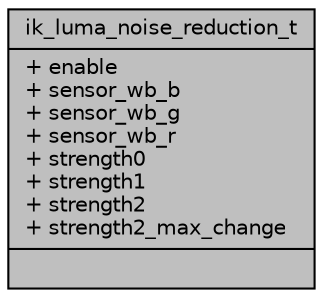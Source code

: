 digraph "ik_luma_noise_reduction_t"
{
 // INTERACTIVE_SVG=YES
 // LATEX_PDF_SIZE
  bgcolor="transparent";
  edge [fontname="Helvetica",fontsize="10",labelfontname="Helvetica",labelfontsize="10"];
  node [fontname="Helvetica",fontsize="10",shape=record];
  Node1 [label="{ik_luma_noise_reduction_t\n|+ enable\l+ sensor_wb_b\l+ sensor_wb_g\l+ sensor_wb_r\l+ strength0\l+ strength1\l+ strength2\l+ strength2_max_change\l|}",height=0.2,width=0.4,color="black", fillcolor="grey75", style="filled", fontcolor="black",tooltip=" "];
}
